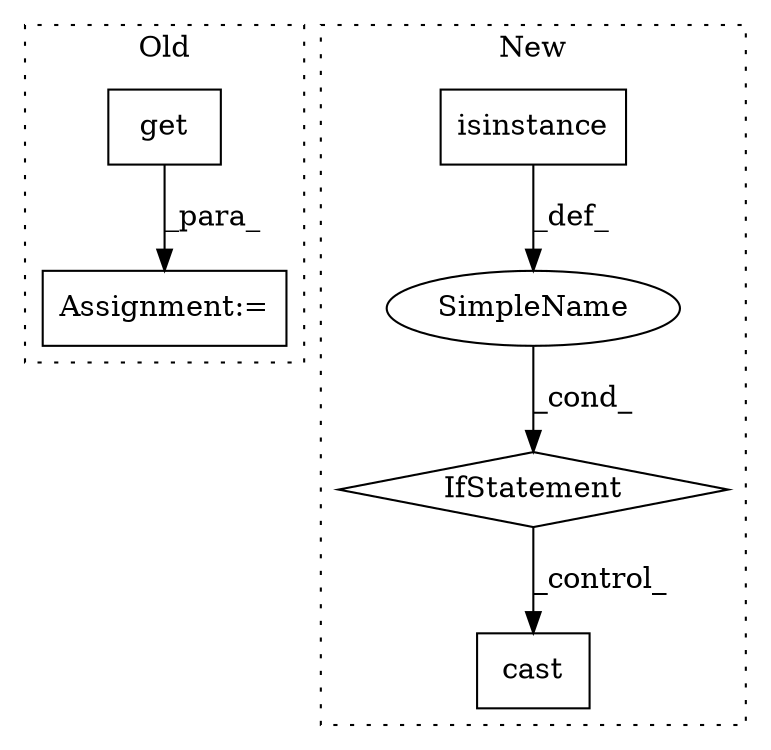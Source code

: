digraph G {
subgraph cluster0 {
1 [label="get" a="32" s="5582,5599" l="4,1" shape="box"];
3 [label="Assignment:=" a="7" s="5572" l="1" shape="box"];
label = "Old";
style="dotted";
}
subgraph cluster1 {
2 [label="cast" a="32" s="13459,13493" l="5,1" shape="box"];
4 [label="isinstance" a="32" s="13415,13455" l="11,1" shape="box"];
5 [label="IfStatement" a="25" s="13456" l="3" shape="diamond"];
6 [label="SimpleName" a="42" s="" l="" shape="ellipse"];
label = "New";
style="dotted";
}
1 -> 3 [label="_para_"];
4 -> 6 [label="_def_"];
5 -> 2 [label="_control_"];
6 -> 5 [label="_cond_"];
}